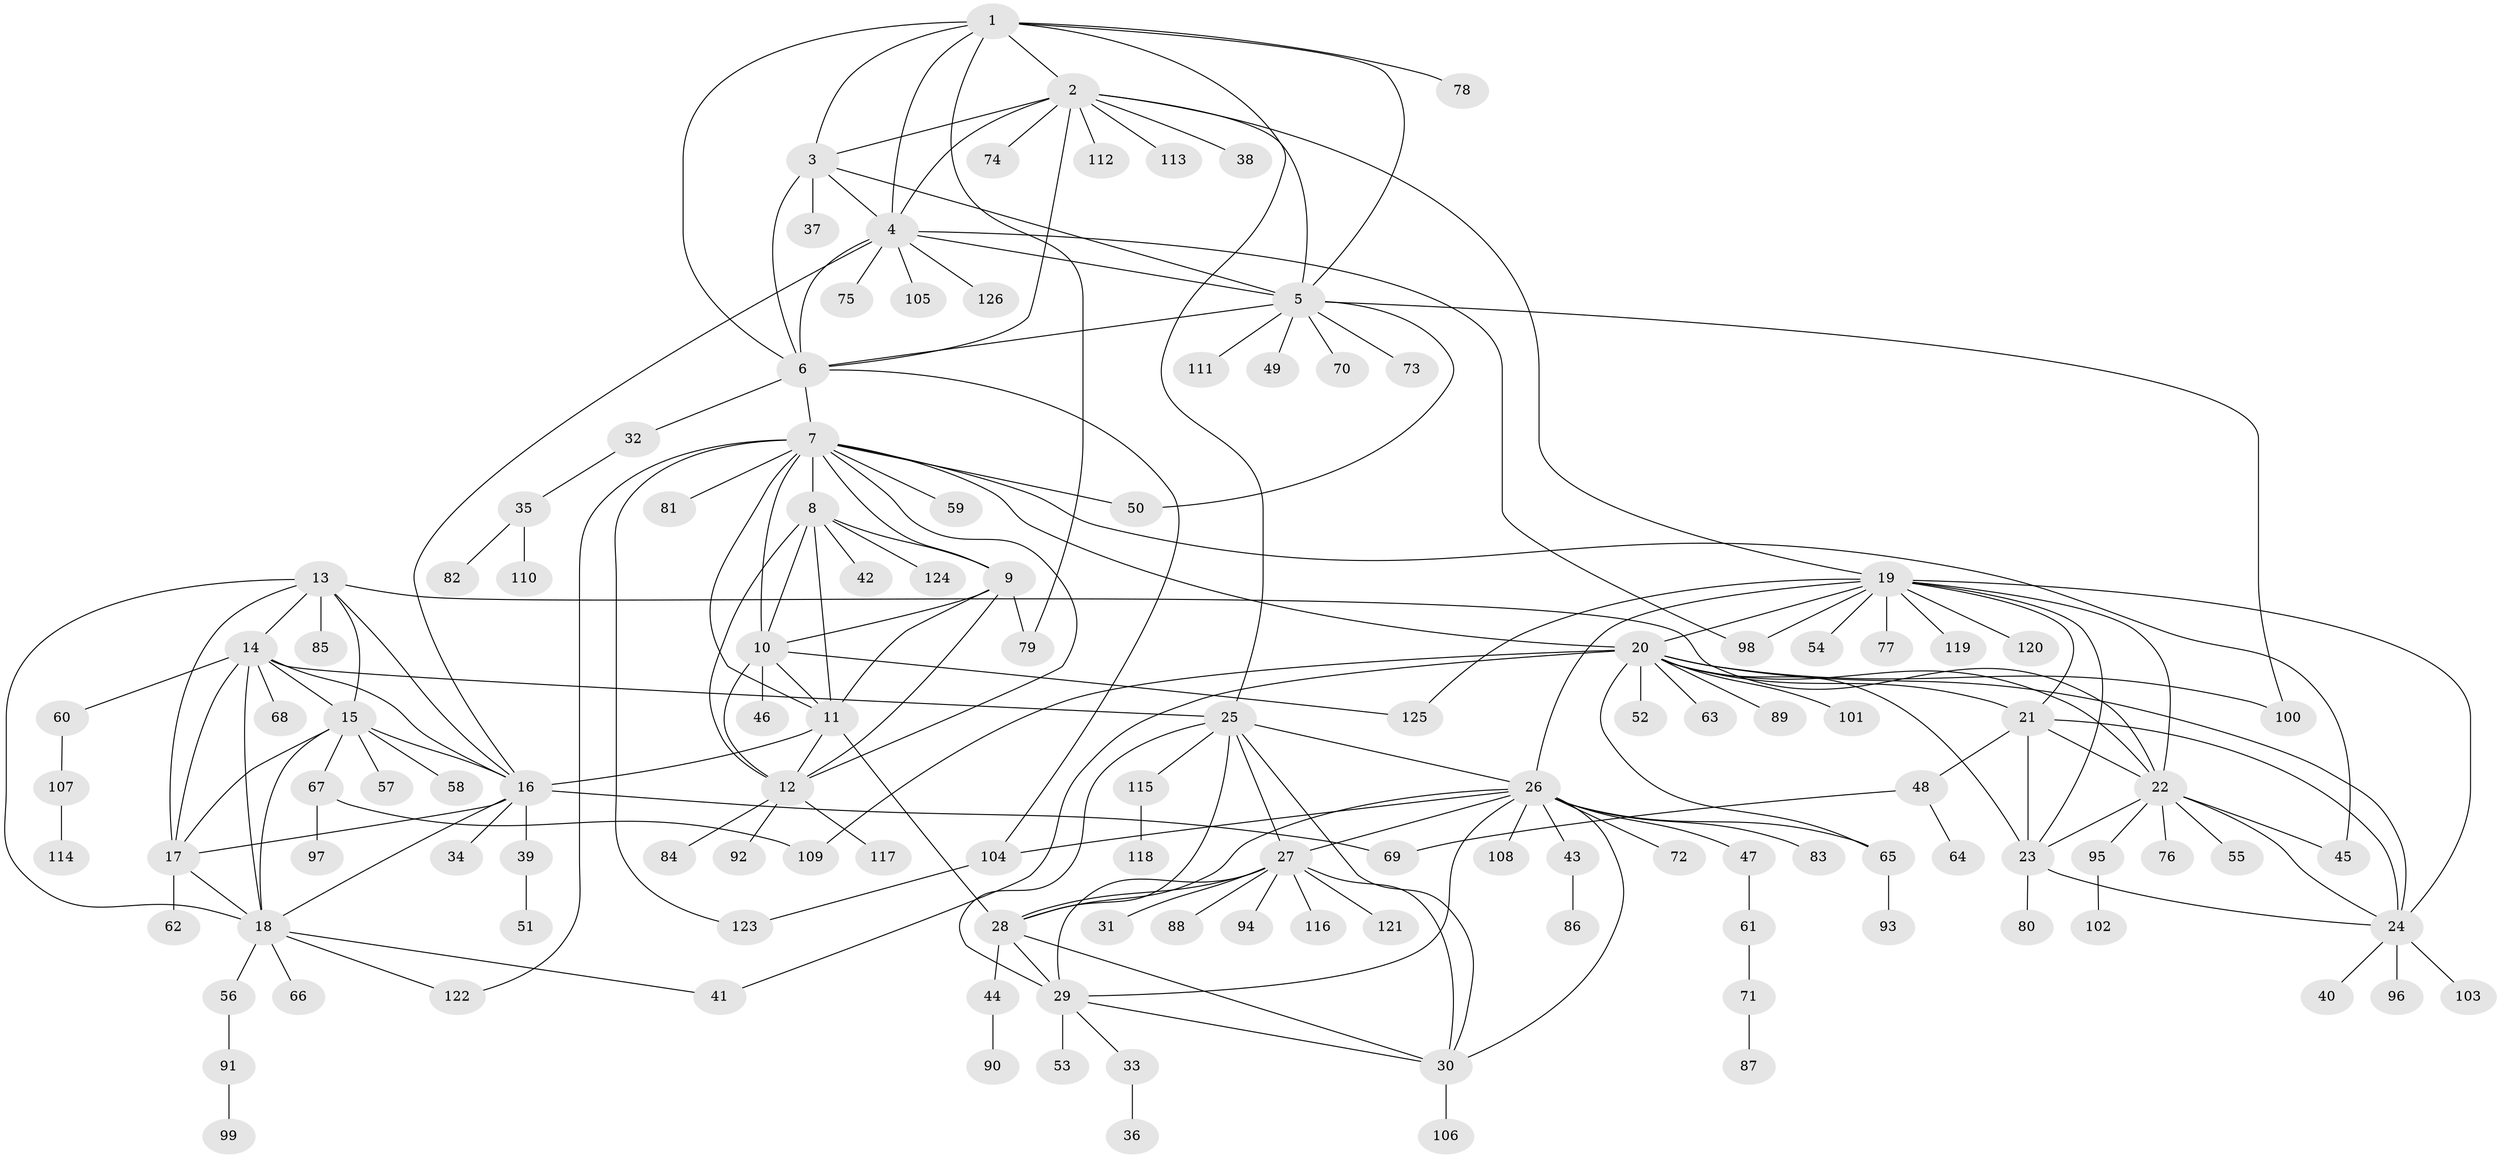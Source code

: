// Generated by graph-tools (version 1.1) at 2025/50/03/09/25 03:50:31]
// undirected, 126 vertices, 194 edges
graph export_dot {
graph [start="1"]
  node [color=gray90,style=filled];
  1;
  2;
  3;
  4;
  5;
  6;
  7;
  8;
  9;
  10;
  11;
  12;
  13;
  14;
  15;
  16;
  17;
  18;
  19;
  20;
  21;
  22;
  23;
  24;
  25;
  26;
  27;
  28;
  29;
  30;
  31;
  32;
  33;
  34;
  35;
  36;
  37;
  38;
  39;
  40;
  41;
  42;
  43;
  44;
  45;
  46;
  47;
  48;
  49;
  50;
  51;
  52;
  53;
  54;
  55;
  56;
  57;
  58;
  59;
  60;
  61;
  62;
  63;
  64;
  65;
  66;
  67;
  68;
  69;
  70;
  71;
  72;
  73;
  74;
  75;
  76;
  77;
  78;
  79;
  80;
  81;
  82;
  83;
  84;
  85;
  86;
  87;
  88;
  89;
  90;
  91;
  92;
  93;
  94;
  95;
  96;
  97;
  98;
  99;
  100;
  101;
  102;
  103;
  104;
  105;
  106;
  107;
  108;
  109;
  110;
  111;
  112;
  113;
  114;
  115;
  116;
  117;
  118;
  119;
  120;
  121;
  122;
  123;
  124;
  125;
  126;
  1 -- 2;
  1 -- 3;
  1 -- 4;
  1 -- 5;
  1 -- 6;
  1 -- 25;
  1 -- 78;
  1 -- 79;
  2 -- 3;
  2 -- 4;
  2 -- 5;
  2 -- 6;
  2 -- 19;
  2 -- 38;
  2 -- 74;
  2 -- 112;
  2 -- 113;
  3 -- 4;
  3 -- 5;
  3 -- 6;
  3 -- 37;
  4 -- 5;
  4 -- 6;
  4 -- 16;
  4 -- 75;
  4 -- 98;
  4 -- 105;
  4 -- 126;
  5 -- 6;
  5 -- 49;
  5 -- 50;
  5 -- 70;
  5 -- 73;
  5 -- 100;
  5 -- 111;
  6 -- 7;
  6 -- 32;
  6 -- 104;
  7 -- 8;
  7 -- 9;
  7 -- 10;
  7 -- 11;
  7 -- 12;
  7 -- 20;
  7 -- 45;
  7 -- 50;
  7 -- 59;
  7 -- 81;
  7 -- 122;
  7 -- 123;
  8 -- 9;
  8 -- 10;
  8 -- 11;
  8 -- 12;
  8 -- 42;
  8 -- 124;
  9 -- 10;
  9 -- 11;
  9 -- 12;
  9 -- 79;
  10 -- 11;
  10 -- 12;
  10 -- 46;
  10 -- 125;
  11 -- 12;
  11 -- 16;
  11 -- 28;
  12 -- 84;
  12 -- 92;
  12 -- 117;
  13 -- 14;
  13 -- 15;
  13 -- 16;
  13 -- 17;
  13 -- 18;
  13 -- 22;
  13 -- 85;
  14 -- 15;
  14 -- 16;
  14 -- 17;
  14 -- 18;
  14 -- 25;
  14 -- 60;
  14 -- 68;
  15 -- 16;
  15 -- 17;
  15 -- 18;
  15 -- 57;
  15 -- 58;
  15 -- 67;
  16 -- 17;
  16 -- 18;
  16 -- 34;
  16 -- 39;
  16 -- 69;
  17 -- 18;
  17 -- 62;
  18 -- 41;
  18 -- 56;
  18 -- 66;
  18 -- 122;
  19 -- 20;
  19 -- 21;
  19 -- 22;
  19 -- 23;
  19 -- 24;
  19 -- 26;
  19 -- 54;
  19 -- 77;
  19 -- 98;
  19 -- 119;
  19 -- 120;
  19 -- 125;
  20 -- 21;
  20 -- 22;
  20 -- 23;
  20 -- 24;
  20 -- 41;
  20 -- 52;
  20 -- 63;
  20 -- 65;
  20 -- 89;
  20 -- 100;
  20 -- 101;
  20 -- 109;
  21 -- 22;
  21 -- 23;
  21 -- 24;
  21 -- 48;
  22 -- 23;
  22 -- 24;
  22 -- 45;
  22 -- 55;
  22 -- 76;
  22 -- 95;
  23 -- 24;
  23 -- 80;
  24 -- 40;
  24 -- 96;
  24 -- 103;
  25 -- 26;
  25 -- 27;
  25 -- 28;
  25 -- 29;
  25 -- 30;
  25 -- 115;
  26 -- 27;
  26 -- 28;
  26 -- 29;
  26 -- 30;
  26 -- 43;
  26 -- 47;
  26 -- 65;
  26 -- 72;
  26 -- 83;
  26 -- 104;
  26 -- 108;
  27 -- 28;
  27 -- 29;
  27 -- 30;
  27 -- 31;
  27 -- 88;
  27 -- 94;
  27 -- 116;
  27 -- 121;
  28 -- 29;
  28 -- 30;
  28 -- 44;
  29 -- 30;
  29 -- 33;
  29 -- 53;
  30 -- 106;
  32 -- 35;
  33 -- 36;
  35 -- 82;
  35 -- 110;
  39 -- 51;
  43 -- 86;
  44 -- 90;
  47 -- 61;
  48 -- 64;
  48 -- 69;
  56 -- 91;
  60 -- 107;
  61 -- 71;
  65 -- 93;
  67 -- 97;
  67 -- 109;
  71 -- 87;
  91 -- 99;
  95 -- 102;
  104 -- 123;
  107 -- 114;
  115 -- 118;
}
